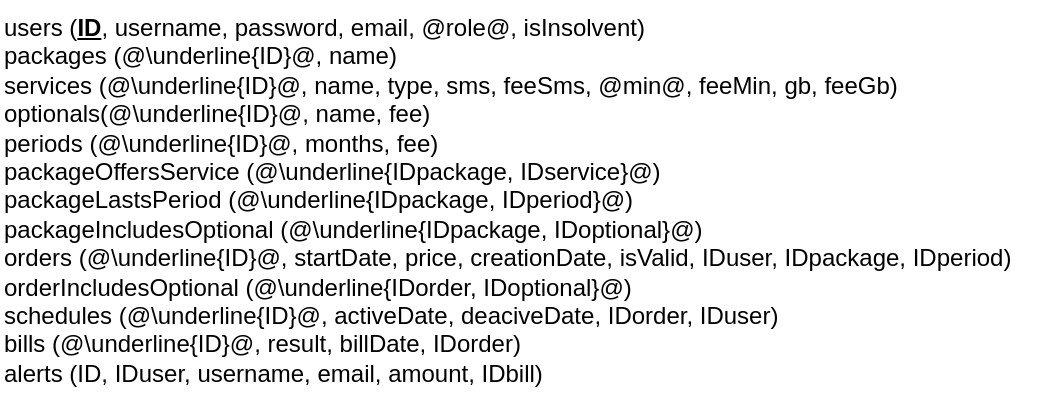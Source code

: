 <mxfile version="19.0.2" type="device"><diagram id="bTBqia5JBpXOEctNmvRi" name="Page-1"><mxGraphModel dx="563" dy="349" grid="1" gridSize="10" guides="1" tooltips="1" connect="1" arrows="1" fold="1" page="1" pageScale="1" pageWidth="827" pageHeight="1169" math="0" shadow="0"><root><mxCell id="0"/><mxCell id="1" parent="0"/><mxCell id="FhUkpel7RbWV2gNIWuZe-2" value="users (&lt;u&gt;&lt;b&gt;ID&lt;/b&gt;&lt;/u&gt;, username, password, email, @role@, isInsolvent)&lt;br&gt;packages (@\underline{ID}@, name)&lt;br&gt;services (@\underline{ID}@, name, type, sms, feeSms, @min@, feeMin, gb, feeGb)&lt;br&gt;optionals(@\underline{ID}@, name, fee)&lt;br&gt;periods (@\underline{ID}@, months, fee)&lt;br&gt;packageOffersService (@\underline{IDpackage, IDservice}@)&lt;br&gt;packageLastsPeriod (@\underline{IDpackage, IDperiod}@)&lt;br&gt;packageIncludesOptional (@\underline{IDpackage, IDoptional}@)&lt;br&gt;orders (@\underline{ID}@, startDate, price, creationDate, isValid, IDuser, IDpackage, IDperiod)&lt;br&gt;orderIncludesOptional (@\underline{IDorder, IDoptional}@)&lt;br&gt;schedules (@\underline{ID}@, activeDate, deaciveDate, IDorder, IDuser)&lt;br&gt;bills (@\underline{ID}@, result, billDate, IDorder)&lt;br&gt;alerts (ID, IDuser, username, email, amount, IDbill)" style="text;whiteSpace=wrap;html=1;" vertex="1" parent="1"><mxGeometry x="110" y="180" width="530" height="200" as="geometry"/></mxCell></root></mxGraphModel></diagram></mxfile>